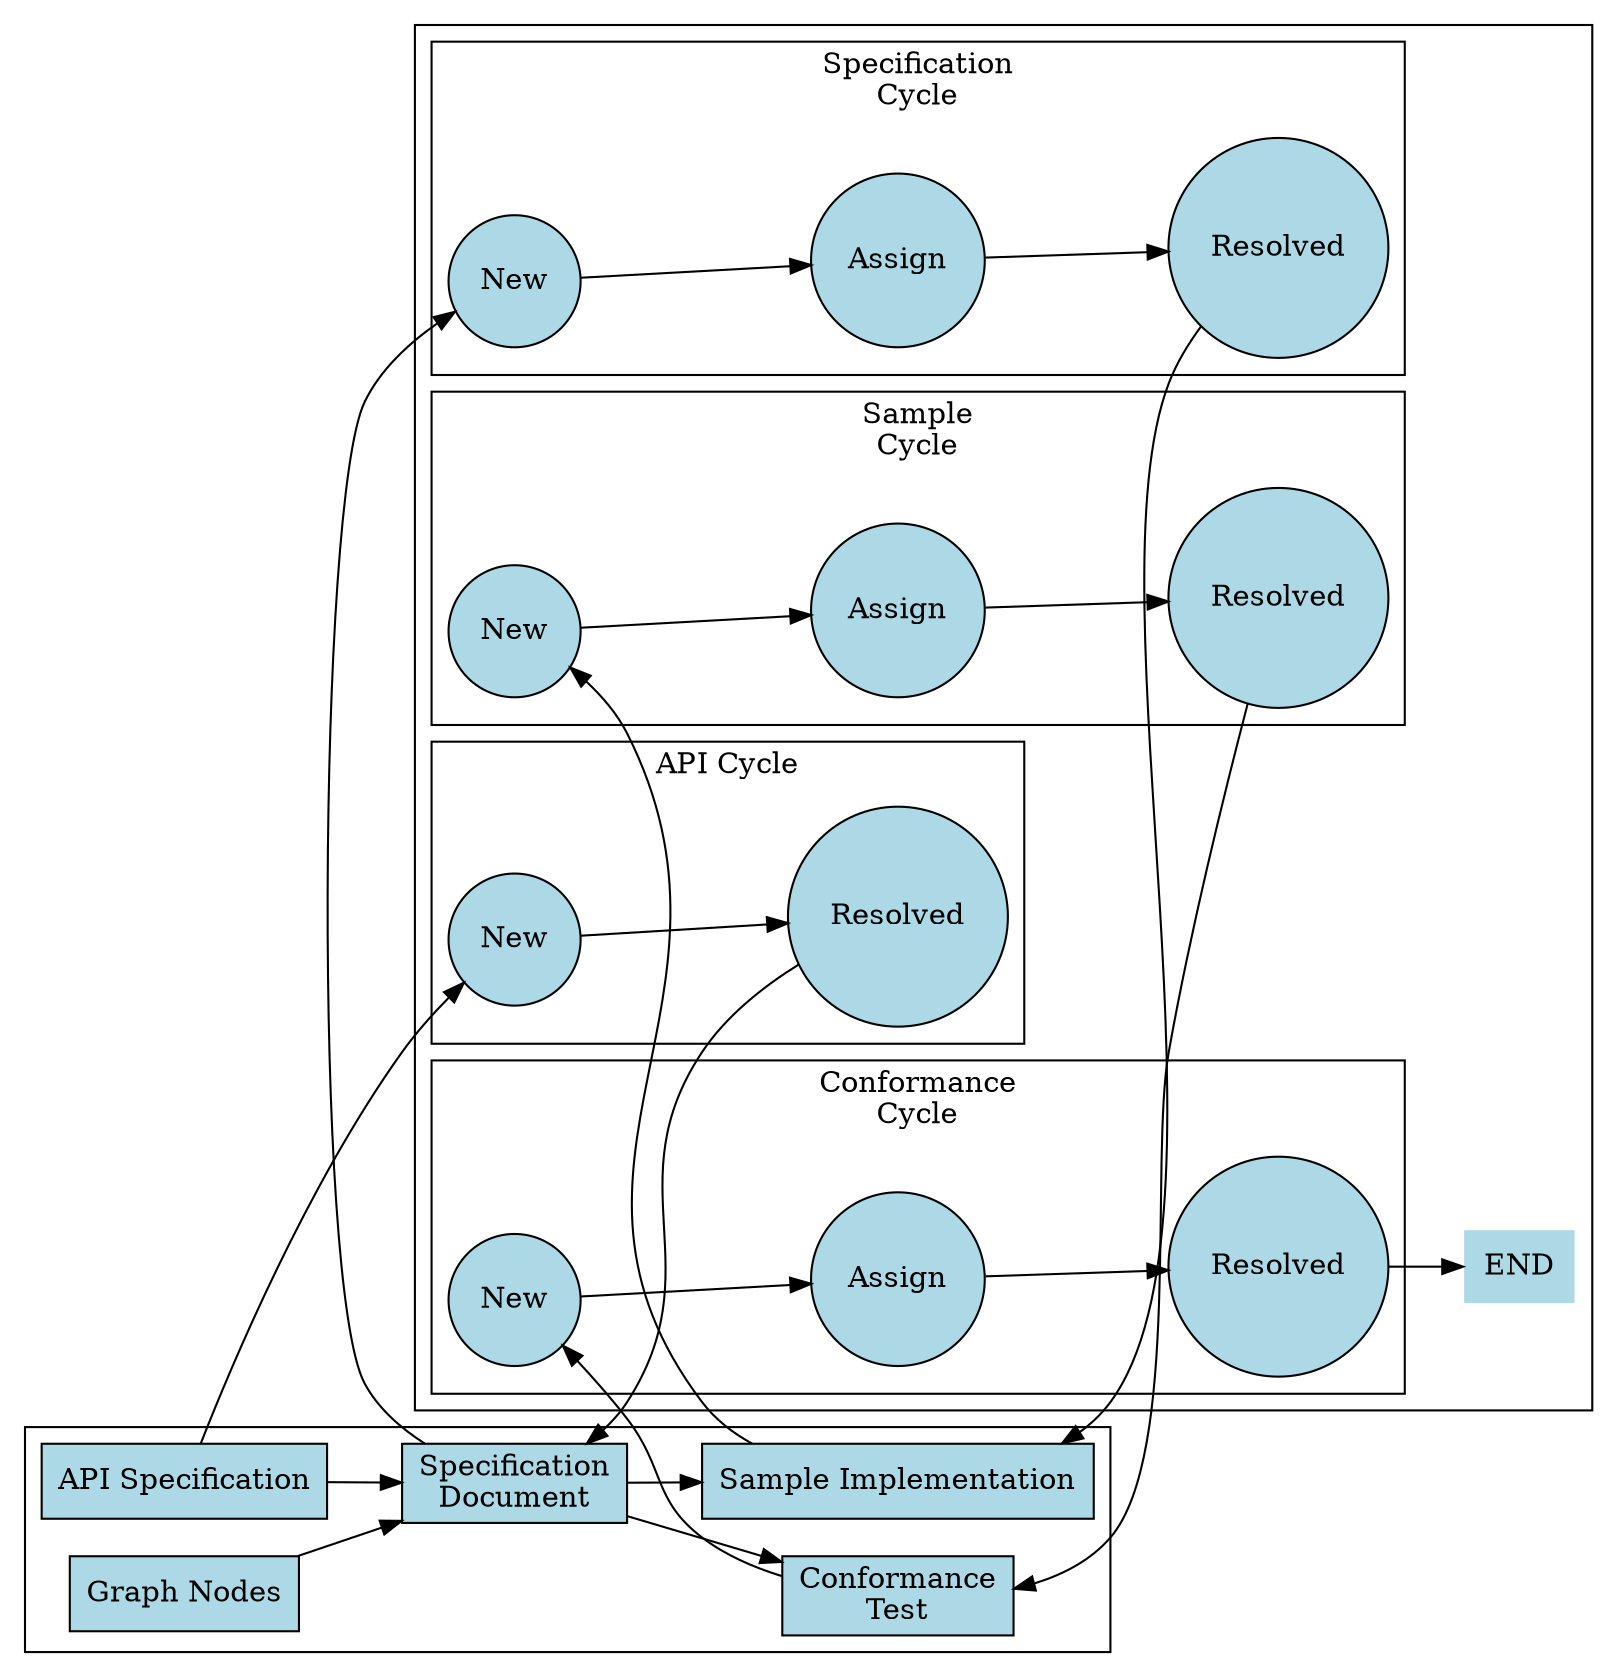 digraph bug_policy {
	rankdir="LR";
	node [shape="box" color="black" style="filled" fillcolor="lightblue"];
	
	subgraph cluster_cycles {
		node [color="white"];
		rank="min";
		subgraph cluster_api_cycle {
			node [color="black"];
			label="API Cycle";
			API_NEW [shape="circle" label="New"];
			API_RESOLVED [shape="circle" label="Resolved"];
		}
		subgraph cluster_spec_cycle {
			node [color="black"];
			label="Specification\nCycle";
			SPEC_NEW [shape="circle" label="New"];
			SPEC_ASSIGNED [shape="circle" label="Assign"];
			SPEC_RESOLVED [shape="circle" label="Resolved"];
		}
		subgraph cluster_sample_cycle {
			node [color="black"];
			label="Sample\nCycle";
			SAMPLE_NEW [shape="circle" label="New"];
			SAMPLE_ASSIGNED [shape="circle" label="Assign"];
			SAMPLE_RESOLVED [shape="circle" label="Resolved"];
		}
		subgraph cluster_conf_cycle {
			node [color="black"];
			label="Conformance\nCycle";
			CONF_NEW [shape="circle" label="New"];
			CONF_ASSIGNED [shape="circle" label="Assign"];
			CONF_RESOLVED [shape="circle" label="Resolved"];
		}
		DONE [shape="box" label="END"];
	}
	subgraph cluster_components {
		API [label="API Specification"];
		SPEC [label="Specification\nDocument"];
		SAMPLE [label="Sample Implementation"];
		G [label="Graph Nodes"];
		CONF [label="Conformance\nTest"];
	}
	
	API -> SPEC -> SAMPLE;
	G -> SPEC -> CONF;
	API -> API_NEW -> API_RESOLVED -> SPEC;
	SPEC -> SPEC_NEW -> SPEC_ASSIGNED -> SPEC_RESOLVED -> SAMPLE;
	SAMPLE -> SAMPLE_NEW -> SAMPLE_ASSIGNED -> SAMPLE_RESOLVED -> CONF;
	CONF -> CONF_NEW -> CONF_ASSIGNED -> CONF_RESOLVED -> DONE;
}
